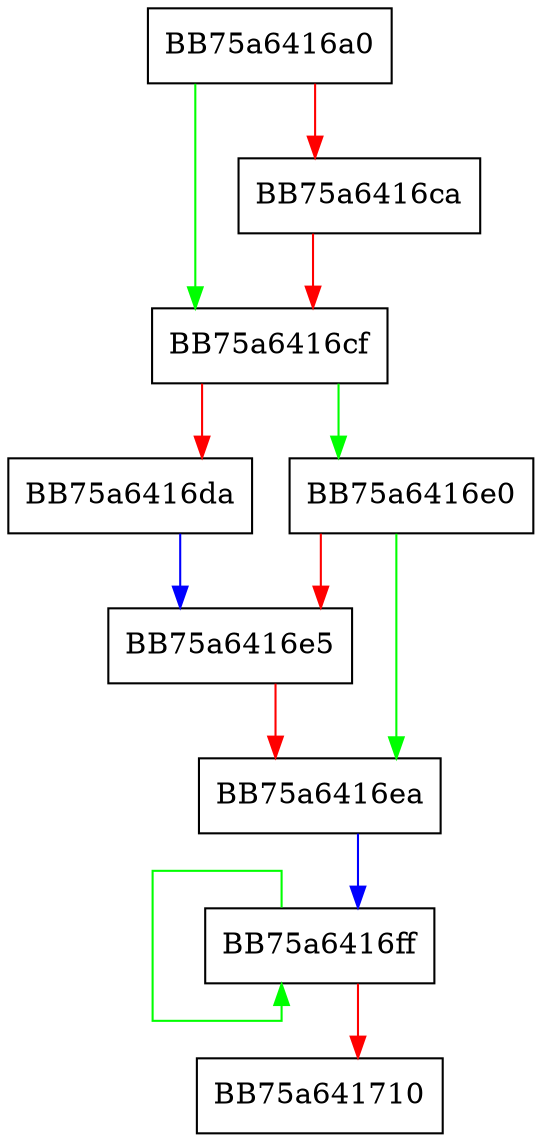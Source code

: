 digraph InitVarArg {
  node [shape="box"];
  graph [splines=ortho];
  BB75a6416a0 -> BB75a6416cf [color="green"];
  BB75a6416a0 -> BB75a6416ca [color="red"];
  BB75a6416ca -> BB75a6416cf [color="red"];
  BB75a6416cf -> BB75a6416e0 [color="green"];
  BB75a6416cf -> BB75a6416da [color="red"];
  BB75a6416da -> BB75a6416e5 [color="blue"];
  BB75a6416e0 -> BB75a6416ea [color="green"];
  BB75a6416e0 -> BB75a6416e5 [color="red"];
  BB75a6416e5 -> BB75a6416ea [color="red"];
  BB75a6416ea -> BB75a6416ff [color="blue"];
  BB75a6416ff -> BB75a6416ff [color="green"];
  BB75a6416ff -> BB75a641710 [color="red"];
}